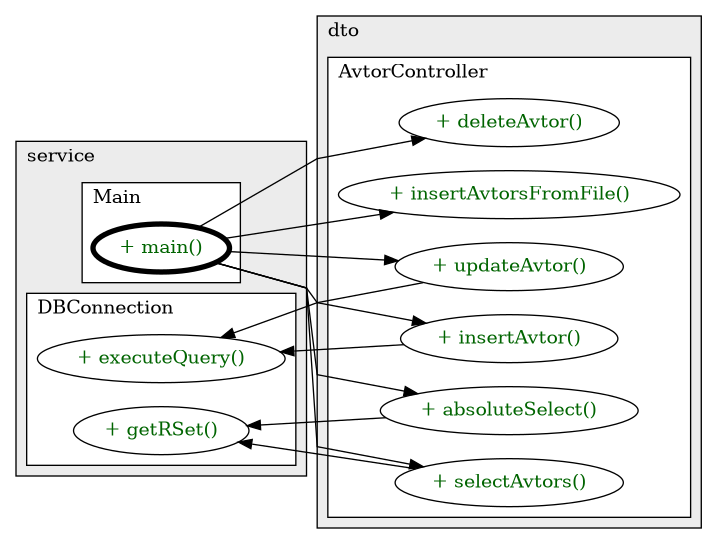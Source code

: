 @startuml

/' diagram meta data start
config=CallConfiguration;
{
  "rootMethod": "main.service.Main#main(String[])",
  "projectClassification": {
    "searchMode": "OpenProject", // OpenProject, AllProjects
    "includedProjects": "",
    "pathEndKeywords": "*.impl",
    "isClientPath": "",
    "isClientName": "",
    "isTestPath": "",
    "isTestName": "",
    "isMappingPath": "",
    "isMappingName": "",
    "isDataAccessPath": "",
    "isDataAccessName": "",
    "isDataStructurePath": "",
    "isDataStructureName": "",
    "isInterfaceStructuresPath": "",
    "isInterfaceStructuresName": "",
    "isEntryPointPath": "",
    "isEntryPointName": "",
    "treatFinalFieldsAsMandatory": false
  },
  "graphRestriction": {
    "classPackageExcludeFilter": "",
    "classPackageIncludeFilter": "",
    "classNameExcludeFilter": "",
    "classNameIncludeFilter": "",
    "methodNameExcludeFilter": "",
    "methodNameIncludeFilter": "",
    "removeByInheritance": "", // inheritance/annotation based filtering is done in a second step
    "removeByAnnotation": "",
    "removeByClassPackage": "", // cleanup the graph after inheritance/annotation based filtering is done
    "removeByClassName": "",
    "cutMappings": false,
    "cutEnum": true,
    "cutTests": true,
    "cutClient": true,
    "cutDataAccess": true,
    "cutInterfaceStructures": true,
    "cutDataStructures": true,
    "cutGetterAndSetter": true,
    "cutConstructors": true
  },
  "graphTraversal": {
    "forwardDepth": 3,
    "backwardDepth": 3,
    "classPackageExcludeFilter": "",
    "classPackageIncludeFilter": "",
    "classNameExcludeFilter": "",
    "classNameIncludeFilter": "",
    "methodNameExcludeFilter": "",
    "methodNameIncludeFilter": "",
    "hideMappings": false,
    "hideDataStructures": false,
    "hidePrivateMethods": true,
    "hideInterfaceCalls": true, // indirection: implementation -> interface (is hidden) -> implementation
    "onlyShowApplicationEntryPoints": false, // root node is included
    "useMethodCallsForStructureDiagram": "ForwardOnly" // ForwardOnly, BothDirections, No
  },
  "details": {
    "aggregation": "GroupByClass", // ByClass, GroupByClass, None
    "showMethodParametersTypes": false,
    "showMethodParametersNames": false,
    "showMethodReturnType": false,
    "showPackageLevels": 2,
    "showCallOrder": false,
    "edgeMode": "MethodsOnly", // TypesOnly, MethodsOnly, TypesAndMethods, MethodsAndDirectTypeUsage
    "showDetailedClassStructure": false
  },
  "rootClass": "main.service.Main",
  "extensionCallbackMethod": "" // qualified.class.name#methodName - signature: public static String method(String)
}
diagram meta data end '/



digraph g {
    rankdir="LR"
    splines=polyline
    

'nodes 
subgraph cluster_1984153269 { 
   	label=service
	labeljust=l
	fillcolor="#ececec"
	style=filled
   
   subgraph cluster_1491021945 { 
   	label=Main
	labeljust=l
	fillcolor=white
	style=filled
   
   Main1182002304XXXmain1859653459[
	label="+ main()"
	style=filled
	fillcolor=white
	tooltip="Main

null"
	penwidth=4
	fontcolor=darkgreen
];
} 

subgraph cluster_555165098 { 
   	label=DBConnection
	labeljust=l
	fillcolor=white
	style=filled
   
   DBConnection1182002304XXXexecuteQuery1808118735[
	label="+ executeQuery()"
	style=filled
	fillcolor=white
	tooltip="DBConnection

null"
	fontcolor=darkgreen
];

DBConnection1182002304XXXgetRSet1808118735[
	label="+ getRSet()"
	style=filled
	fillcolor=white
	tooltip="DBConnection

null"
	fontcolor=darkgreen
];
} 
} 

subgraph cluster_99807 { 
   	label=dto
	labeljust=l
	fillcolor="#ececec"
	style=filled
   
   subgraph cluster_895441830 { 
   	label=AvtorController
	labeljust=l
	fillcolor=white
	style=filled
   
   AvtorController9572310XXXabsoluteSelect104431[
	label="+ absoluteSelect()"
	style=filled
	fillcolor=white
	tooltip="AvtorController

null"
	fontcolor=darkgreen
];

AvtorController9572310XXXdeleteAvtor1808118735[
	label="+ deleteAvtor()"
	style=filled
	fillcolor=white
	tooltip="AvtorController

null"
	fontcolor=darkgreen
];

AvtorController9572310XXXinsertAvtor63659234[
	label="+ insertAvtor()"
	style=filled
	fillcolor=white
	tooltip="AvtorController

null"
	fontcolor=darkgreen
];

AvtorController9572310XXXinsertAvtorsFromFile1808118735[
	label="+ insertAvtorsFromFile()"
	style=filled
	fillcolor=white
	tooltip="AvtorController

null"
	fontcolor=darkgreen
];

AvtorController9572310XXXselectAvtors0[
	label="+ selectAvtors()"
	style=filled
	fillcolor=white
	tooltip="AvtorController

null"
	fontcolor=darkgreen
];

AvtorController9572310XXXupdateAvtor1267207455[
	label="+ updateAvtor()"
	style=filled
	fillcolor=white
	tooltip="AvtorController

null"
	fontcolor=darkgreen
];
} 
} 

'edges    
AvtorController9572310XXXabsoluteSelect104431 -> DBConnection1182002304XXXgetRSet1808118735;
AvtorController9572310XXXinsertAvtor63659234 -> DBConnection1182002304XXXexecuteQuery1808118735;
AvtorController9572310XXXselectAvtors0 -> DBConnection1182002304XXXgetRSet1808118735;
AvtorController9572310XXXupdateAvtor1267207455 -> DBConnection1182002304XXXexecuteQuery1808118735;
Main1182002304XXXmain1859653459 -> AvtorController9572310XXXabsoluteSelect104431;
Main1182002304XXXmain1859653459 -> AvtorController9572310XXXdeleteAvtor1808118735;
Main1182002304XXXmain1859653459 -> AvtorController9572310XXXinsertAvtor63659234;
Main1182002304XXXmain1859653459 -> AvtorController9572310XXXinsertAvtorsFromFile1808118735;
Main1182002304XXXmain1859653459 -> AvtorController9572310XXXselectAvtors0;
Main1182002304XXXmain1859653459 -> AvtorController9572310XXXupdateAvtor1267207455;
    
}
@enduml